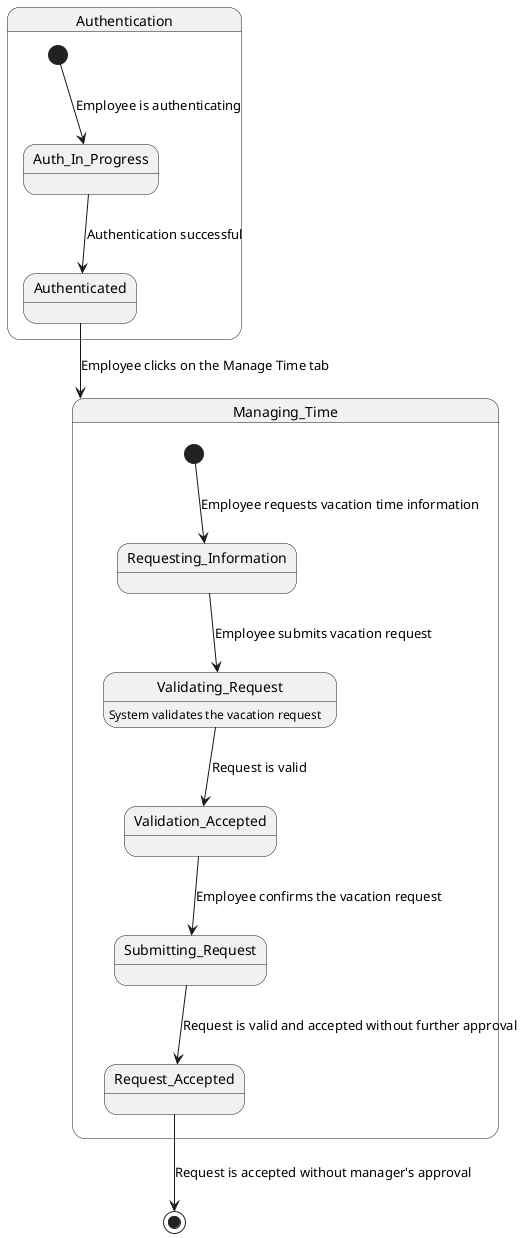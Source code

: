 @startuml Accepted

state Authentication {
    [*] --> Auth_In_Progress : Employee is authenticating

    Auth_In_Progress --> Authenticated : Authentication successful
}

Authenticated --> Managing_Time : Employee clicks on the Manage Time tab

state Managing_Time {
    [*] --> Requesting_Information : Employee requests vacation time information

    Requesting_Information --> Validating_Request : Employee submits vacation request
    Validating_Request : System validates the vacation request
    Validating_Request --> Validation_Accepted : Request is valid

    Validation_Accepted --> Submitting_Request : Employee confirms the vacation request

    Submitting_Request --> Request_Accepted : Request is valid and accepted without further approval
}

Request_Accepted --> [*] : Request is accepted without manager's approval

@enduml
